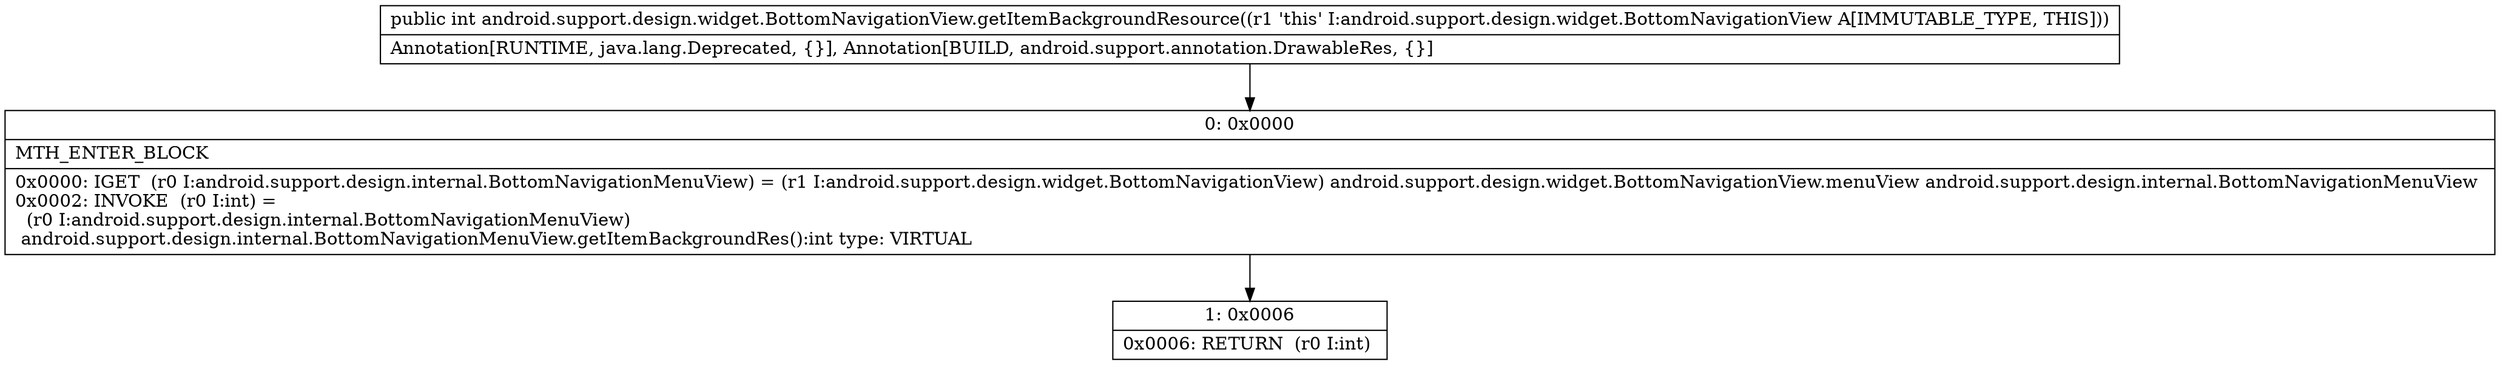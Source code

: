 digraph "CFG forandroid.support.design.widget.BottomNavigationView.getItemBackgroundResource()I" {
Node_0 [shape=record,label="{0\:\ 0x0000|MTH_ENTER_BLOCK\l|0x0000: IGET  (r0 I:android.support.design.internal.BottomNavigationMenuView) = (r1 I:android.support.design.widget.BottomNavigationView) android.support.design.widget.BottomNavigationView.menuView android.support.design.internal.BottomNavigationMenuView \l0x0002: INVOKE  (r0 I:int) = \l  (r0 I:android.support.design.internal.BottomNavigationMenuView)\l android.support.design.internal.BottomNavigationMenuView.getItemBackgroundRes():int type: VIRTUAL \l}"];
Node_1 [shape=record,label="{1\:\ 0x0006|0x0006: RETURN  (r0 I:int) \l}"];
MethodNode[shape=record,label="{public int android.support.design.widget.BottomNavigationView.getItemBackgroundResource((r1 'this' I:android.support.design.widget.BottomNavigationView A[IMMUTABLE_TYPE, THIS]))  | Annotation[RUNTIME, java.lang.Deprecated, \{\}], Annotation[BUILD, android.support.annotation.DrawableRes, \{\}]\l}"];
MethodNode -> Node_0;
Node_0 -> Node_1;
}

